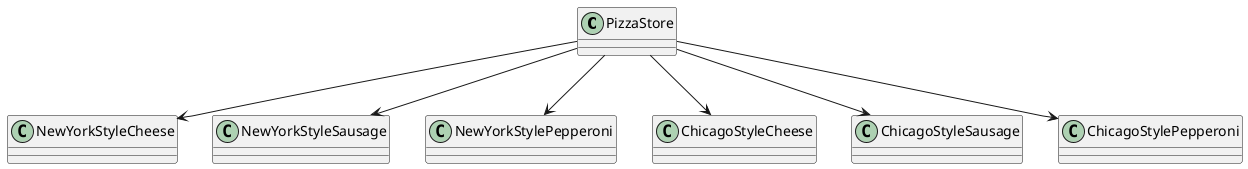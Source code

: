 @startuml
'https://plantuml.com/class-diagram
PizzaStore --> NewYorkStyleCheese
PizzaStore --> NewYorkStyleSausage
PizzaStore --> NewYorkStylePepperoni
PizzaStore  --> ChicagoStyleCheese
PizzaStore --> ChicagoStyleSausage
PizzaStore --> ChicagoStylePepperoni

class PizzaStore

@enduml